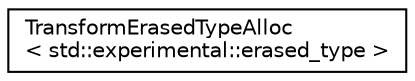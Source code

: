 digraph "Graphical Class Hierarchy"
{
  edge [fontname="Helvetica",fontsize="10",labelfontname="Helvetica",labelfontsize="10"];
  node [fontname="Helvetica",fontsize="10",shape=record];
  rankdir="LR";
  Node0 [label="TransformErasedTypeAlloc\l\< std::experimental::erased_type \>",height=0.2,width=0.4,color="black", fillcolor="white", style="filled",URL="$struct_transform_erased_type_alloc_3_01std_1_1experimental_1_1erased__type_01_4.html"];
}

